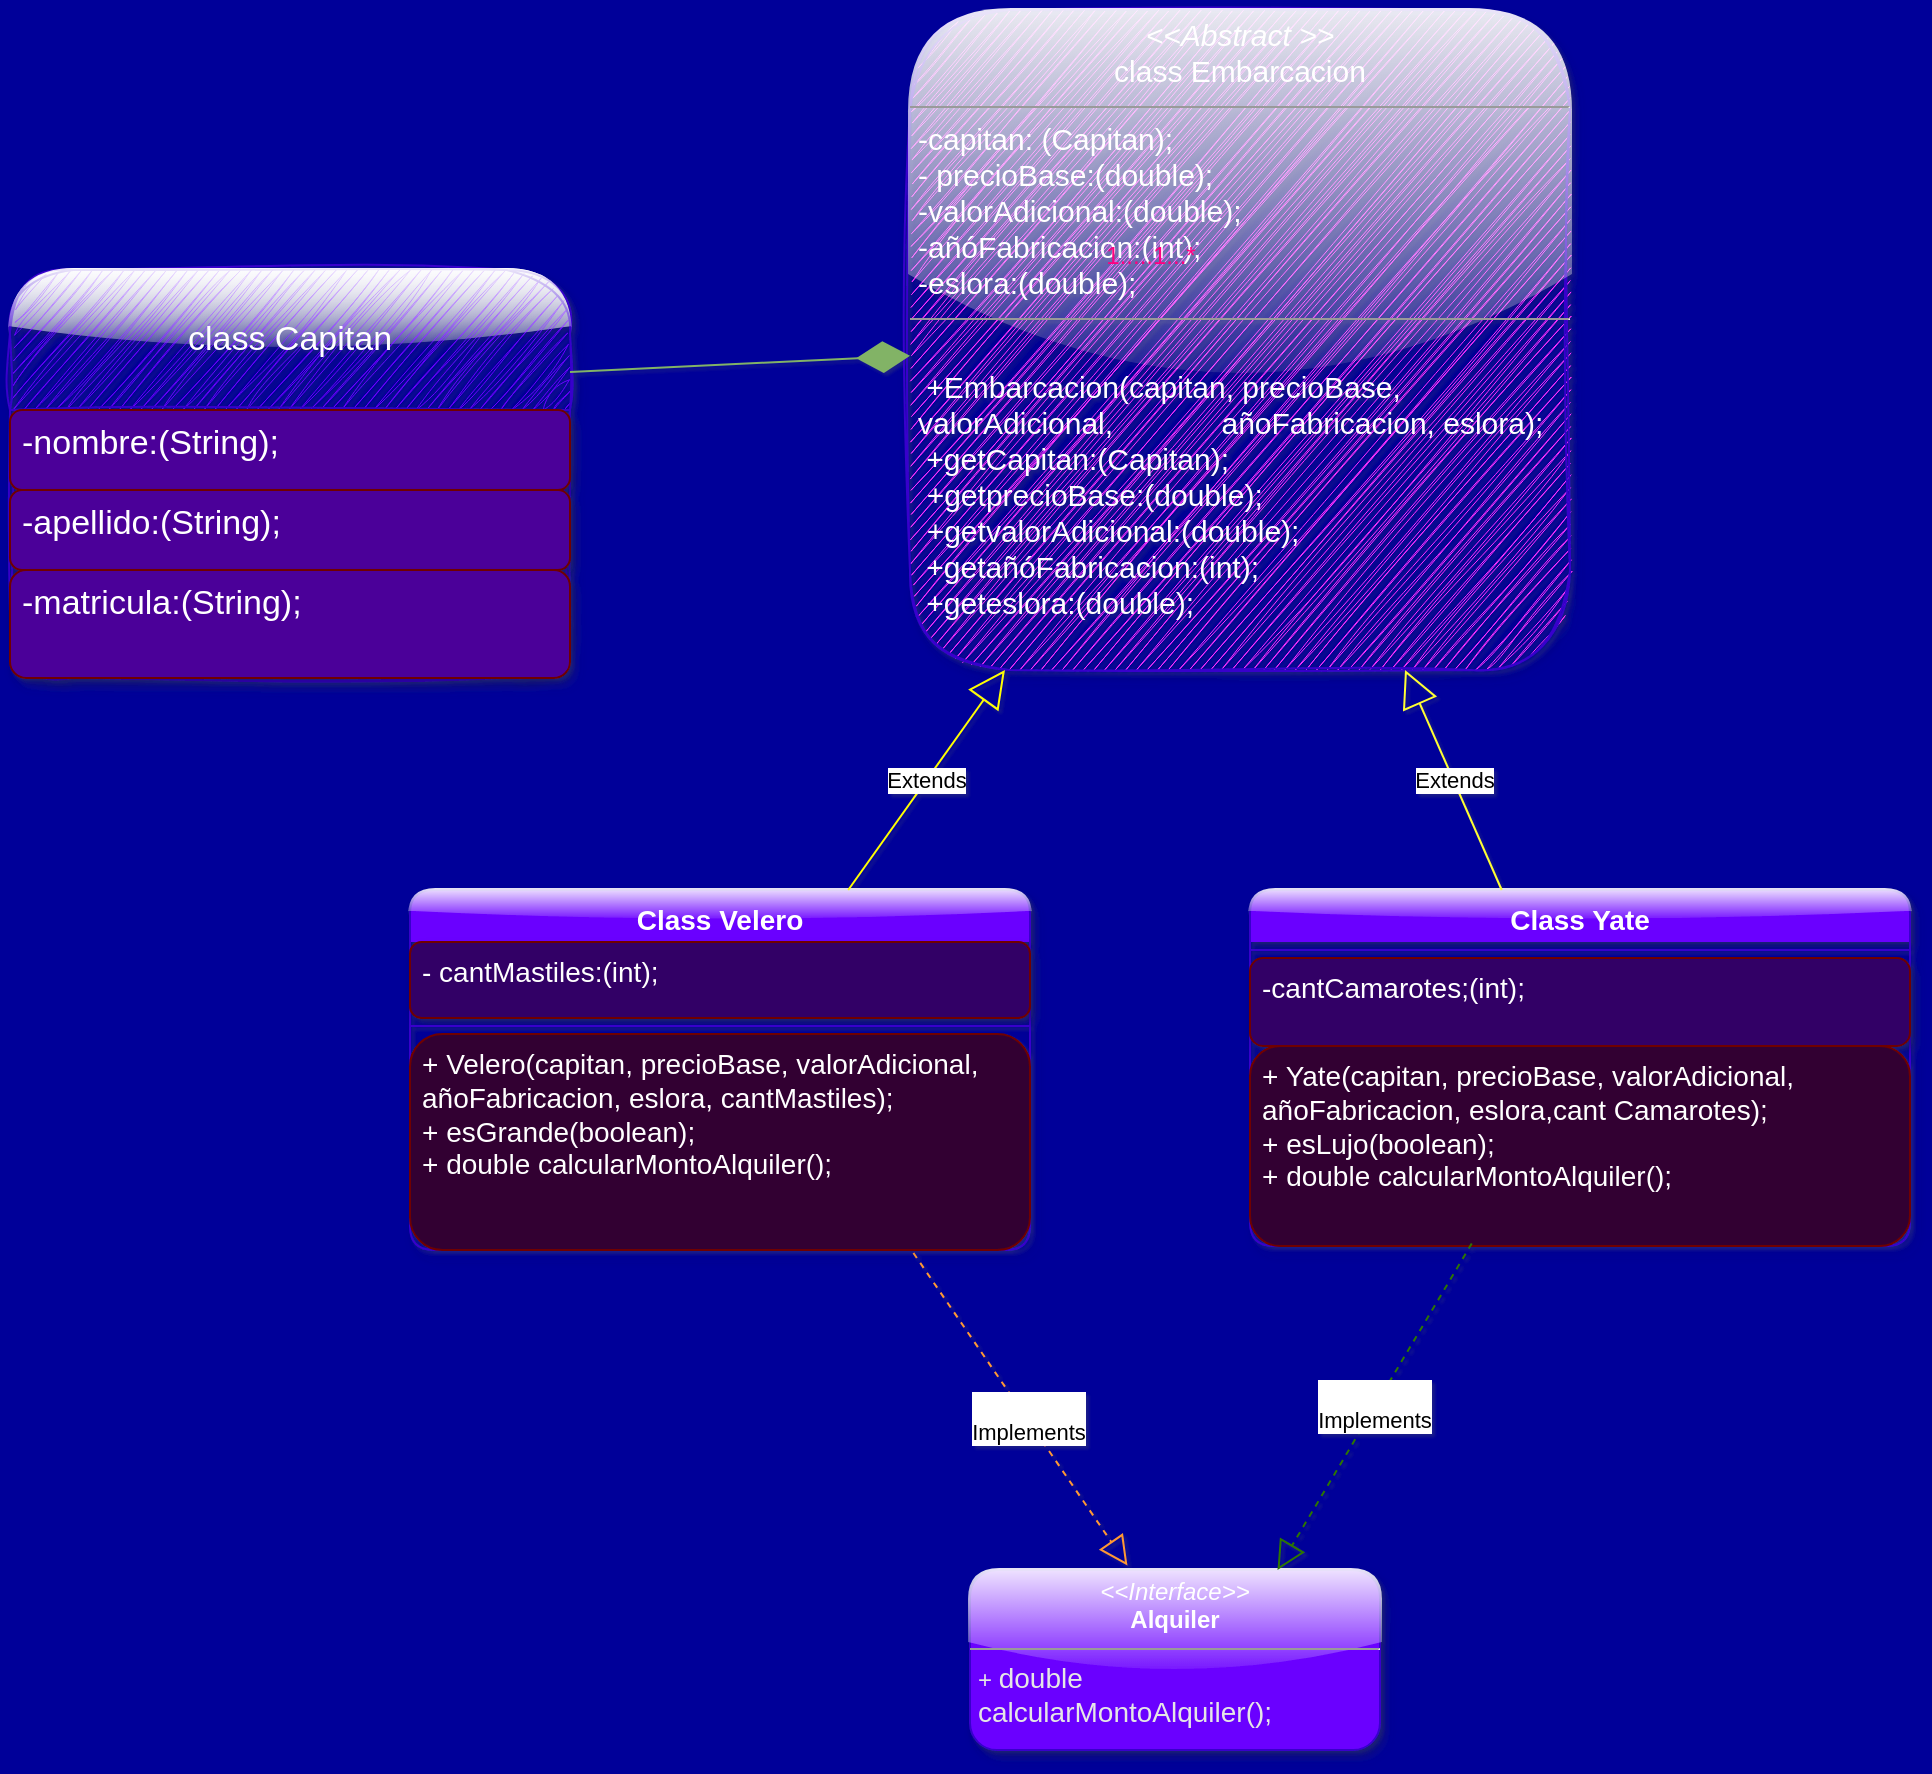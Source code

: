 <mxfile version="21.6.8" type="github">
  <diagram name="Página-1" id="jO0E5KtSAngkffYx32OW">
    <mxGraphModel dx="2726" dy="2249" grid="1" gridSize="10" guides="1" tooltips="1" connect="1" arrows="1" fold="1" page="1" pageScale="1" pageWidth="980" pageHeight="1390" background="#000099" math="0" shadow="1">
      <root>
        <mxCell id="0" />
        <mxCell id="1" parent="0" />
        <mxCell id="jv5lSpfr6PYl849p19F1-1" value="&lt;p style=&quot;margin:0px;margin-top:4px;text-align:center;&quot;&gt;&lt;i&gt;&amp;lt;&amp;lt;Interface&amp;gt;&amp;gt;&lt;/i&gt;&lt;br&gt;&lt;b&gt;Alquiler&lt;/b&gt;&lt;/p&gt;&lt;hr size=&quot;1&quot;&gt;&lt;p style=&quot;margin:0px;margin-left:4px;&quot;&gt;&lt;font color=&quot;#e6e6e6&quot;&gt;+&amp;nbsp;&lt;span style=&quot;--tw-border-spacing-x: 0; --tw-border-spacing-y: 0; --tw-translate-x: 0; --tw-translate-y: 0; --tw-rotate: 0; --tw-skew-x: 0; --tw-skew-y: 0; --tw-scale-x: 1; --tw-scale-y: 1; --tw-pan-x: ; --tw-pan-y: ; --tw-pinch-zoom: ; --tw-scroll-snap-strictness: proximity; --tw-ordinal: ; --tw-slashed-zero: ; --tw-numeric-figure: ; --tw-numeric-spacing: ; --tw-numeric-fraction: ; --tw-ring-inset: ; --tw-ring-offset-width: 0px; --tw-ring-offset-color: #fff; --tw-ring-color: rgb(59 130 246 / .5); --tw-ring-offset-shadow: 0 0 #0000; --tw-ring-shadow: 0 0 #0000; --tw-shadow: 0 0 #0000; --tw-shadow-colored: 0 0 #0000; --tw-blur: ; --tw-brightness: ; --tw-contrast: ; --tw-grayscale: ; --tw-hue-rotate: ; --tw-invert: ; --tw-saturate: ; --tw-sepia: ; --tw-drop-shadow: ; --tw-backdrop-blur: ; --tw-backdrop-brightness: ; --tw-backdrop-contrast: ; --tw-backdrop-grayscale: ; --tw-backdrop-hue-rotate: ; --tw-backdrop-invert: ; --tw-backdrop-opacity: ; --tw-backdrop-saturate: ; --tw-backdrop-sepia: ; border-color: var(--border-color); font-size: 14px; background-color: initial;&quot;&gt;double calcularMontoAlquiler();&lt;/span&gt;&lt;/font&gt;&lt;br&gt;&lt;/p&gt;" style="verticalAlign=top;align=left;overflow=fill;fontSize=12;fontFamily=Helvetica;html=1;whiteSpace=wrap;shadow=1;glass=1;rounded=1;fillColor=#6a00ff;fontColor=#ffffff;strokeColor=#3700CC;" parent="1" vertex="1">
          <mxGeometry x="230" y="200" width="205" height="90" as="geometry" />
        </mxCell>
        <mxCell id="tVpfk1Q1O8TMySKOHstT-3" value="&lt;br&gt;&lt;span style=&quot;color: rgb(0, 0, 0); font-family: Helvetica; font-size: 11px; font-style: normal; font-variant-ligatures: normal; font-variant-caps: normal; font-weight: 400; letter-spacing: normal; orphans: 2; text-align: center; text-indent: 0px; text-transform: none; widows: 2; word-spacing: 0px; -webkit-text-stroke-width: 0px; background-color: rgb(255, 255, 255); text-decoration-thickness: initial; text-decoration-style: initial; text-decoration-color: initial; float: none; display: inline !important;&quot;&gt;Implements&lt;br&gt;&lt;/span&gt;" style="endArrow=block;dashed=1;endFill=0;endSize=12;html=1;rounded=0;entryX=0.384;entryY=-0.025;entryDx=0;entryDy=0;entryPerimeter=0;exitX=0.812;exitY=1.014;exitDx=0;exitDy=0;exitPerimeter=0;strokeColor=#FF9933;fillColor=#60a917;" edge="1" parent="1" source="tVpfk1Q1O8TMySKOHstT-31" target="jv5lSpfr6PYl849p19F1-1">
          <mxGeometry x="0.061" width="160" relative="1" as="geometry">
            <mxPoint x="430" y="-40" as="sourcePoint" />
            <mxPoint x="380" y="-150" as="targetPoint" />
            <mxPoint as="offset" />
          </mxGeometry>
        </mxCell>
        <mxCell id="tVpfk1Q1O8TMySKOHstT-10" value="&lt;font style=&quot;font-size: 17px;&quot;&gt;class Capitan&lt;/font&gt;" style="swimlane;fontStyle=0;childLayout=stackLayout;horizontal=1;startSize=70;fillColor=#6a00ff;horizontalStack=0;resizeParent=1;resizeParentMax=0;resizeLast=0;collapsible=1;marginBottom=0;whiteSpace=wrap;html=1;fontColor=#ffffff;strokeColor=#3700CC;rounded=1;swimlaneLine=1;glass=1;sketch=1;curveFitting=1;jiggle=2;shadow=1;" vertex="1" parent="1">
          <mxGeometry x="-250" y="-450" width="280" height="204" as="geometry" />
        </mxCell>
        <mxCell id="tVpfk1Q1O8TMySKOHstT-53" value="&lt;font style=&quot;font-size: 17px;&quot;&gt;-nombre:(String);&lt;/font&gt;" style="text;strokeColor=#6F0000;fillColor=#4C0099;align=left;verticalAlign=top;spacingLeft=4;spacingRight=4;overflow=hidden;rotatable=0;points=[[0,0.5],[1,0.5]];portConstraint=eastwest;whiteSpace=wrap;html=1;fontSize=12;fontFamily=Helvetica;fontColor=#ffffff;rounded=1;shadow=1;glass=0;" vertex="1" parent="tVpfk1Q1O8TMySKOHstT-10">
          <mxGeometry y="70" width="280" height="40" as="geometry" />
        </mxCell>
        <mxCell id="tVpfk1Q1O8TMySKOHstT-54" value="&lt;font style=&quot;font-size: 17px;&quot;&gt;-apellido:(String);&lt;/font&gt;" style="text;strokeColor=#6F0000;fillColor=#4C0099;align=left;verticalAlign=top;spacingLeft=4;spacingRight=4;overflow=hidden;rotatable=0;points=[[0,0.5],[1,0.5]];portConstraint=eastwest;whiteSpace=wrap;html=1;fontSize=12;fontFamily=Helvetica;fontColor=#ffffff;rounded=1;shadow=1;" vertex="1" parent="tVpfk1Q1O8TMySKOHstT-10">
          <mxGeometry y="110" width="280" height="40" as="geometry" />
        </mxCell>
        <mxCell id="tVpfk1Q1O8TMySKOHstT-56" value="&lt;font style=&quot;font-size: 17px;&quot;&gt;-matricula:(String);&lt;/font&gt;" style="text;strokeColor=#6F0000;fillColor=#4C0099;align=left;verticalAlign=top;spacingLeft=4;spacingRight=4;overflow=hidden;rotatable=0;points=[[0,0.5],[1,0.5]];portConstraint=eastwest;whiteSpace=wrap;html=1;fontSize=12;fontFamily=Helvetica;fontColor=#ffffff;rounded=1;shadow=1;" vertex="1" parent="tVpfk1Q1O8TMySKOHstT-10">
          <mxGeometry y="150" width="280" height="54" as="geometry" />
        </mxCell>
        <mxCell id="tVpfk1Q1O8TMySKOHstT-19" value="&lt;p style=&quot;margin: 4px 0px 0px; text-align: center; font-size: 15px;&quot;&gt;&lt;font style=&quot;font-size: 15px;&quot;&gt;&lt;i style=&quot;&quot;&gt;&amp;lt;&amp;lt;Abstract &amp;gt;&amp;gt;&lt;/i&gt;&lt;br&gt;class Embarcacion&lt;br&gt;&lt;/font&gt;&lt;/p&gt;&lt;hr style=&quot;font-size: 15px;&quot; size=&quot;1&quot;&gt;&lt;p style=&quot;margin: 0px 0px 0px 4px; font-size: 15px;&quot;&gt;&lt;font style=&quot;font-size: 15px;&quot;&gt;-capitan: (Capitan);&lt;br&gt;- precioBase:(double);&lt;/font&gt;&lt;/p&gt;&lt;p style=&quot;margin: 0px 0px 0px 4px; font-size: 15px;&quot;&gt;&lt;font style=&quot;font-size: 15px;&quot;&gt;-valorAdicional:(double);&lt;/font&gt;&lt;/p&gt;&lt;p style=&quot;margin: 0px 0px 0px 4px; font-size: 15px;&quot;&gt;&lt;font style=&quot;font-size: 15px;&quot;&gt;-añóFabricacion:(int);&lt;/font&gt;&lt;/p&gt;&lt;p style=&quot;margin: 0px 0px 0px 4px; font-size: 15px;&quot;&gt;&lt;font style=&quot;font-size: 15px;&quot;&gt;-eslora:(double);&lt;/font&gt;&lt;/p&gt;&lt;hr style=&quot;font-size: 15px;&quot; size=&quot;1&quot;&gt;&lt;p style=&quot;margin: 0px 0px 0px 4px; font-size: 15px;&quot;&gt;&lt;font style=&quot;font-size: 15px;&quot;&gt;&lt;br&gt;&amp;nbsp;+Embarcacion(capitan, precioBase, valorAdicional,&amp;nbsp; &amp;nbsp; &amp;nbsp; &amp;nbsp; &amp;nbsp; &amp;nbsp; &amp;nbsp;añoFabricacion, eslora);&lt;/font&gt;&lt;/p&gt;&lt;p style=&quot;margin: 0px 0px 0px 4px; font-size: 15px;&quot;&gt;&lt;font style=&quot;font-size: 15px;&quot;&gt;&amp;nbsp;+getCapitan:(Capitan);&amp;nbsp;&lt;/font&gt;&lt;/p&gt;&lt;font style=&quot;font-size: 15px;&quot;&gt;&amp;nbsp; +getprecioBase:(double);&lt;br&gt;&amp;nbsp; +getvalorAdicional:(double);&lt;/font&gt;&lt;p style=&quot;--tw-border-spacing-x: 0; --tw-border-spacing-y: 0; --tw-translate-x: 0; --tw-translate-y: 0; --tw-rotate: 0; --tw-skew-x: 0; --tw-skew-y: 0; --tw-scale-x: 1; --tw-scale-y: 1; --tw-pan-x: ; --tw-pan-y: ; --tw-pinch-zoom: ; --tw-scroll-snap-strictness: proximity; --tw-ordinal: ; --tw-slashed-zero: ; --tw-numeric-figure: ; --tw-numeric-spacing: ; --tw-numeric-fraction: ; --tw-ring-inset: ; --tw-ring-offset-width: 0px; --tw-ring-offset-color: #fff; --tw-ring-color: rgb(59 130 246 / .5); --tw-ring-offset-shadow: 0 0 #0000; --tw-ring-shadow: 0 0 #0000; --tw-shadow: 0 0 #0000; --tw-shadow-colored: 0 0 #0000; --tw-blur: ; --tw-brightness: ; --tw-contrast: ; --tw-grayscale: ; --tw-hue-rotate: ; --tw-invert: ; --tw-saturate: ; --tw-sepia: ; --tw-drop-shadow: ; --tw-backdrop-blur: ; --tw-backdrop-brightness: ; --tw-backdrop-contrast: ; --tw-backdrop-grayscale: ; --tw-backdrop-hue-rotate: ; --tw-backdrop-invert: ; --tw-backdrop-opacity: ; --tw-backdrop-saturate: ; --tw-backdrop-sepia: ; border-color: var(--border-color); margin: 0px 0px 0px 4px; font-size: 15px;&quot;&gt;&lt;font style=&quot;font-size: 15px;&quot;&gt;&amp;nbsp;+getañóFabricacion:(int);&lt;/font&gt;&lt;/p&gt;&lt;p style=&quot;--tw-border-spacing-x: 0; --tw-border-spacing-y: 0; --tw-translate-x: 0; --tw-translate-y: 0; --tw-rotate: 0; --tw-skew-x: 0; --tw-skew-y: 0; --tw-scale-x: 1; --tw-scale-y: 1; --tw-pan-x: ; --tw-pan-y: ; --tw-pinch-zoom: ; --tw-scroll-snap-strictness: proximity; --tw-ordinal: ; --tw-slashed-zero: ; --tw-numeric-figure: ; --tw-numeric-spacing: ; --tw-numeric-fraction: ; --tw-ring-inset: ; --tw-ring-offset-width: 0px; --tw-ring-offset-color: #fff; --tw-ring-color: rgb(59 130 246 / .5); --tw-ring-offset-shadow: 0 0 #0000; --tw-ring-shadow: 0 0 #0000; --tw-shadow: 0 0 #0000; --tw-shadow-colored: 0 0 #0000; --tw-blur: ; --tw-brightness: ; --tw-contrast: ; --tw-grayscale: ; --tw-hue-rotate: ; --tw-invert: ; --tw-saturate: ; --tw-sepia: ; --tw-drop-shadow: ; --tw-backdrop-blur: ; --tw-backdrop-brightness: ; --tw-backdrop-contrast: ; --tw-backdrop-grayscale: ; --tw-backdrop-hue-rotate: ; --tw-backdrop-invert: ; --tw-backdrop-opacity: ; --tw-backdrop-saturate: ; --tw-backdrop-sepia: ; border-color: var(--border-color); margin: 0px 0px 0px 4px; font-size: 15px;&quot;&gt;&lt;font style=&quot;font-size: 15px;&quot;&gt;&amp;nbsp;+geteslora:(double);&lt;/font&gt;&lt;/p&gt;" style="verticalAlign=top;align=left;overflow=fill;fontSize=12;fontFamily=Helvetica;html=1;whiteSpace=wrap;fillColor=#FF33FF;strokeColor=#3700CC;rounded=1;shadow=1;glass=1;fontColor=#ffffff;sketch=1;curveFitting=1;jiggle=2;" vertex="1" parent="1">
          <mxGeometry x="200" y="-580" width="330" height="330" as="geometry" />
        </mxCell>
        <mxCell id="tVpfk1Q1O8TMySKOHstT-24" value="&lt;font style=&quot;font-size: 14px;&quot;&gt;Class Yate&lt;/font&gt;" style="swimlane;fontStyle=1;align=center;verticalAlign=top;childLayout=stackLayout;horizontal=1;startSize=26;horizontalStack=0;resizeParent=1;resizeParentMax=0;resizeLast=0;collapsible=1;marginBottom=0;whiteSpace=wrap;html=1;rounded=1;shadow=1;glass=1;swimlaneLine=0;fillColor=#6a00ff;strokeColor=#3700CC;fontColor=#ffffff;" vertex="1" parent="1">
          <mxGeometry x="370" y="-140" width="330" height="178" as="geometry" />
        </mxCell>
        <mxCell id="tVpfk1Q1O8TMySKOHstT-26" value="" style="line;strokeWidth=1;fillColor=none;align=left;verticalAlign=middle;spacingTop=-1;spacingLeft=3;spacingRight=3;rotatable=0;labelPosition=right;points=[];portConstraint=eastwest;strokeColor=inherit;" vertex="1" parent="tVpfk1Q1O8TMySKOHstT-24">
          <mxGeometry y="26" width="330" height="8" as="geometry" />
        </mxCell>
        <mxCell id="tVpfk1Q1O8TMySKOHstT-25" value="&lt;font style=&quot;font-size: 14px;&quot;&gt;-cantCamarotes;(int);&lt;/font&gt;" style="text;strokeColor=#6F0000;fillColor=#330066;align=left;verticalAlign=top;spacingLeft=4;spacingRight=4;overflow=hidden;rotatable=0;points=[[0,0.5],[1,0.5]];portConstraint=eastwest;whiteSpace=wrap;html=1;fontColor=#ffffff;rounded=1;shadow=1;" vertex="1" parent="tVpfk1Q1O8TMySKOHstT-24">
          <mxGeometry y="34" width="330" height="44" as="geometry" />
        </mxCell>
        <mxCell id="tVpfk1Q1O8TMySKOHstT-27" value="&lt;font style=&quot;font-size: 14px;&quot;&gt;+ Yate(capitan, precioBase, valorAdicional, añoFabricacion, eslora,cant Camarotes);&lt;br style=&quot;--tw-border-spacing-x: 0; --tw-border-spacing-y: 0; --tw-translate-x: 0; --tw-translate-y: 0; --tw-rotate: 0; --tw-skew-x: 0; --tw-skew-y: 0; --tw-scale-x: 1; --tw-scale-y: 1; --tw-pan-x: ; --tw-pan-y: ; --tw-pinch-zoom: ; --tw-scroll-snap-strictness: proximity; --tw-ordinal: ; --tw-slashed-zero: ; --tw-numeric-figure: ; --tw-numeric-spacing: ; --tw-numeric-fraction: ; --tw-ring-inset: ; --tw-ring-offset-width: 0px; --tw-ring-offset-color: #fff; --tw-ring-color: rgb(59 130 246 / .5); --tw-ring-offset-shadow: 0 0 #0000; --tw-ring-shadow: 0 0 #0000; --tw-shadow: 0 0 #0000; --tw-shadow-colored: 0 0 #0000; --tw-blur: ; --tw-brightness: ; --tw-contrast: ; --tw-grayscale: ; --tw-hue-rotate: ; --tw-invert: ; --tw-saturate: ; --tw-sepia: ; --tw-drop-shadow: ; --tw-backdrop-blur: ; --tw-backdrop-brightness: ; --tw-backdrop-contrast: ; --tw-backdrop-grayscale: ; --tw-backdrop-hue-rotate: ; --tw-backdrop-invert: ; --tw-backdrop-opacity: ; --tw-backdrop-saturate: ; --tw-backdrop-sepia: ; border-color: var(--border-color);&quot;&gt;+&amp;nbsp;esLujo(boolean);&lt;br style=&quot;--tw-border-spacing-x: 0; --tw-border-spacing-y: 0; --tw-translate-x: 0; --tw-translate-y: 0; --tw-rotate: 0; --tw-skew-x: 0; --tw-skew-y: 0; --tw-scale-x: 1; --tw-scale-y: 1; --tw-pan-x: ; --tw-pan-y: ; --tw-pinch-zoom: ; --tw-scroll-snap-strictness: proximity; --tw-ordinal: ; --tw-slashed-zero: ; --tw-numeric-figure: ; --tw-numeric-spacing: ; --tw-numeric-fraction: ; --tw-ring-inset: ; --tw-ring-offset-width: 0px; --tw-ring-offset-color: #fff; --tw-ring-color: rgb(59 130 246 / .5); --tw-ring-offset-shadow: 0 0 #0000; --tw-ring-shadow: 0 0 #0000; --tw-shadow: 0 0 #0000; --tw-shadow-colored: 0 0 #0000; --tw-blur: ; --tw-brightness: ; --tw-contrast: ; --tw-grayscale: ; --tw-hue-rotate: ; --tw-invert: ; --tw-saturate: ; --tw-sepia: ; --tw-drop-shadow: ; --tw-backdrop-blur: ; --tw-backdrop-brightness: ; --tw-backdrop-contrast: ; --tw-backdrop-grayscale: ; --tw-backdrop-hue-rotate: ; --tw-backdrop-invert: ; --tw-backdrop-opacity: ; --tw-backdrop-saturate: ; --tw-backdrop-sepia: ; border-color: var(--border-color);&quot;&gt;+&amp;nbsp;double calcularMontoAlquiler();&lt;/font&gt;" style="text;strokeColor=#6F0000;fillColor=#330033;align=left;verticalAlign=top;spacingLeft=4;spacingRight=4;overflow=hidden;rotatable=0;points=[[0,0.5],[1,0.5]];portConstraint=eastwest;whiteSpace=wrap;html=1;fontColor=#ffffff;rounded=1;" vertex="1" parent="tVpfk1Q1O8TMySKOHstT-24">
          <mxGeometry y="78" width="330" height="100" as="geometry" />
        </mxCell>
        <mxCell id="tVpfk1Q1O8TMySKOHstT-28" value="&lt;font style=&quot;font-size: 14px;&quot;&gt;Class Velero&lt;/font&gt;" style="swimlane;fontStyle=1;align=center;verticalAlign=top;childLayout=stackLayout;horizontal=1;startSize=26;horizontalStack=0;resizeParent=1;resizeParentMax=0;resizeLast=0;collapsible=1;marginBottom=0;whiteSpace=wrap;html=1;fillColor=#6a00ff;fontColor=#ffffff;strokeColor=#3700CC;shadow=1;swimlaneLine=0;glass=1;rounded=1;" vertex="1" parent="1">
          <mxGeometry x="-50" y="-140" width="310" height="180" as="geometry" />
        </mxCell>
        <mxCell id="tVpfk1Q1O8TMySKOHstT-29" value="&lt;font style=&quot;font-size: 14px;&quot;&gt;- cantMastiles:(int);&lt;/font&gt;" style="text;strokeColor=#6F0000;fillColor=#330066;align=left;verticalAlign=top;spacingLeft=4;spacingRight=4;overflow=hidden;rotatable=0;points=[[0,0.5],[1,0.5]];portConstraint=eastwest;whiteSpace=wrap;html=1;fontColor=#ffffff;rounded=1;shadow=1;" vertex="1" parent="tVpfk1Q1O8TMySKOHstT-28">
          <mxGeometry y="26" width="310" height="38" as="geometry" />
        </mxCell>
        <mxCell id="tVpfk1Q1O8TMySKOHstT-30" value="" style="line;strokeWidth=1;fillColor=none;align=left;verticalAlign=middle;spacingTop=-1;spacingLeft=3;spacingRight=3;rotatable=0;labelPosition=right;points=[];portConstraint=eastwest;strokeColor=inherit;" vertex="1" parent="tVpfk1Q1O8TMySKOHstT-28">
          <mxGeometry y="64" width="310" height="8" as="geometry" />
        </mxCell>
        <mxCell id="tVpfk1Q1O8TMySKOHstT-31" value="&lt;font style=&quot;font-size: 14px;&quot;&gt;+ Velero(capitan, precioBase, valorAdicional, añoFabricacion, eslora, cantMastiles);&lt;br&gt;+&amp;nbsp;esGrande(boolean);&lt;br&gt;+&amp;nbsp;&lt;span style=&quot;background-color: initial;&quot;&gt;double calcularMontoAlquiler();&lt;br&gt;&lt;br&gt;&lt;/span&gt;&lt;/font&gt;" style="text;strokeColor=#6F0000;fillColor=#330033;align=left;verticalAlign=top;spacingLeft=4;spacingRight=4;overflow=hidden;rotatable=0;points=[[0,0.5],[1,0.5]];portConstraint=eastwest;whiteSpace=wrap;html=1;fontColor=#ffffff;rounded=1;" vertex="1" parent="tVpfk1Q1O8TMySKOHstT-28">
          <mxGeometry y="72" width="310" height="108" as="geometry" />
        </mxCell>
        <mxCell id="tVpfk1Q1O8TMySKOHstT-42" value="Extends" style="endArrow=block;endSize=16;endFill=0;html=1;rounded=0;fillColor=#d5e8d4;strokeColor=#FFFF00;gradientColor=#97d077;" edge="1" parent="1" source="tVpfk1Q1O8TMySKOHstT-28" target="tVpfk1Q1O8TMySKOHstT-19">
          <mxGeometry width="160" relative="1" as="geometry">
            <mxPoint x="260" y="-140" as="sourcePoint" />
            <mxPoint x="475.53" y="-289.998" as="targetPoint" />
          </mxGeometry>
        </mxCell>
        <mxCell id="tVpfk1Q1O8TMySKOHstT-45" value="Extends" style="endArrow=block;endSize=16;endFill=0;html=1;rounded=0;entryX=0.75;entryY=1;entryDx=0;entryDy=0;fillColor=#60a917;strokeColor=#FFFF33;" edge="1" parent="1" source="tVpfk1Q1O8TMySKOHstT-24" target="tVpfk1Q1O8TMySKOHstT-19">
          <mxGeometry width="160" relative="1" as="geometry">
            <mxPoint x="420" y="-151" as="sourcePoint" />
            <mxPoint x="633" y="-291" as="targetPoint" />
          </mxGeometry>
        </mxCell>
        <mxCell id="tVpfk1Q1O8TMySKOHstT-46" value="&lt;font color=&quot;#ff0080&quot;&gt;1.....1...*&lt;/font&gt;" style="text;html=1;align=center;verticalAlign=middle;resizable=0;points=[];autosize=1;strokeColor=none;fillColor=none;" vertex="1" parent="1">
          <mxGeometry x="285" y="-472" width="70" height="30" as="geometry" />
        </mxCell>
        <mxCell id="tVpfk1Q1O8TMySKOHstT-58" value="" style="endArrow=diamondThin;endFill=1;endSize=24;html=1;rounded=0;fontFamily=Helvetica;fontSize=12;fontColor=#ffffff;exitX=1;exitY=0.25;exitDx=0;exitDy=0;fillColor=#d5e8d4;strokeColor=#82b366;gradientColor=#97d077;" edge="1" parent="1" source="tVpfk1Q1O8TMySKOHstT-10" target="tVpfk1Q1O8TMySKOHstT-19">
          <mxGeometry width="160" relative="1" as="geometry">
            <mxPoint x="120" y="-380" as="sourcePoint" />
            <mxPoint x="280" y="-380" as="targetPoint" />
          </mxGeometry>
        </mxCell>
        <mxCell id="tVpfk1Q1O8TMySKOHstT-60" value="&lt;br&gt;&lt;span style=&quot;color: rgb(0, 0, 0); font-family: Helvetica; font-size: 11px; font-style: normal; font-variant-ligatures: normal; font-variant-caps: normal; font-weight: 400; letter-spacing: normal; orphans: 2; text-align: center; text-indent: 0px; text-transform: none; widows: 2; word-spacing: 0px; -webkit-text-stroke-width: 0px; background-color: rgb(255, 255, 255); text-decoration-thickness: initial; text-decoration-style: initial; text-decoration-color: initial; float: none; display: inline !important;&quot;&gt;Implements&lt;br&gt;&lt;/span&gt;" style="endArrow=block;dashed=1;endFill=0;endSize=12;html=1;rounded=0;entryX=0.75;entryY=0;entryDx=0;entryDy=0;exitX=0.336;exitY=0.987;exitDx=0;exitDy=0;exitPerimeter=0;strokeColor=#2D7600;fillColor=#60a917;" edge="1" parent="1" source="tVpfk1Q1O8TMySKOHstT-27" target="jv5lSpfr6PYl849p19F1-1">
          <mxGeometry width="160" relative="1" as="geometry">
            <mxPoint x="400" y="81" as="sourcePoint" />
            <mxPoint x="497" y="238" as="targetPoint" />
          </mxGeometry>
        </mxCell>
      </root>
    </mxGraphModel>
  </diagram>
</mxfile>
